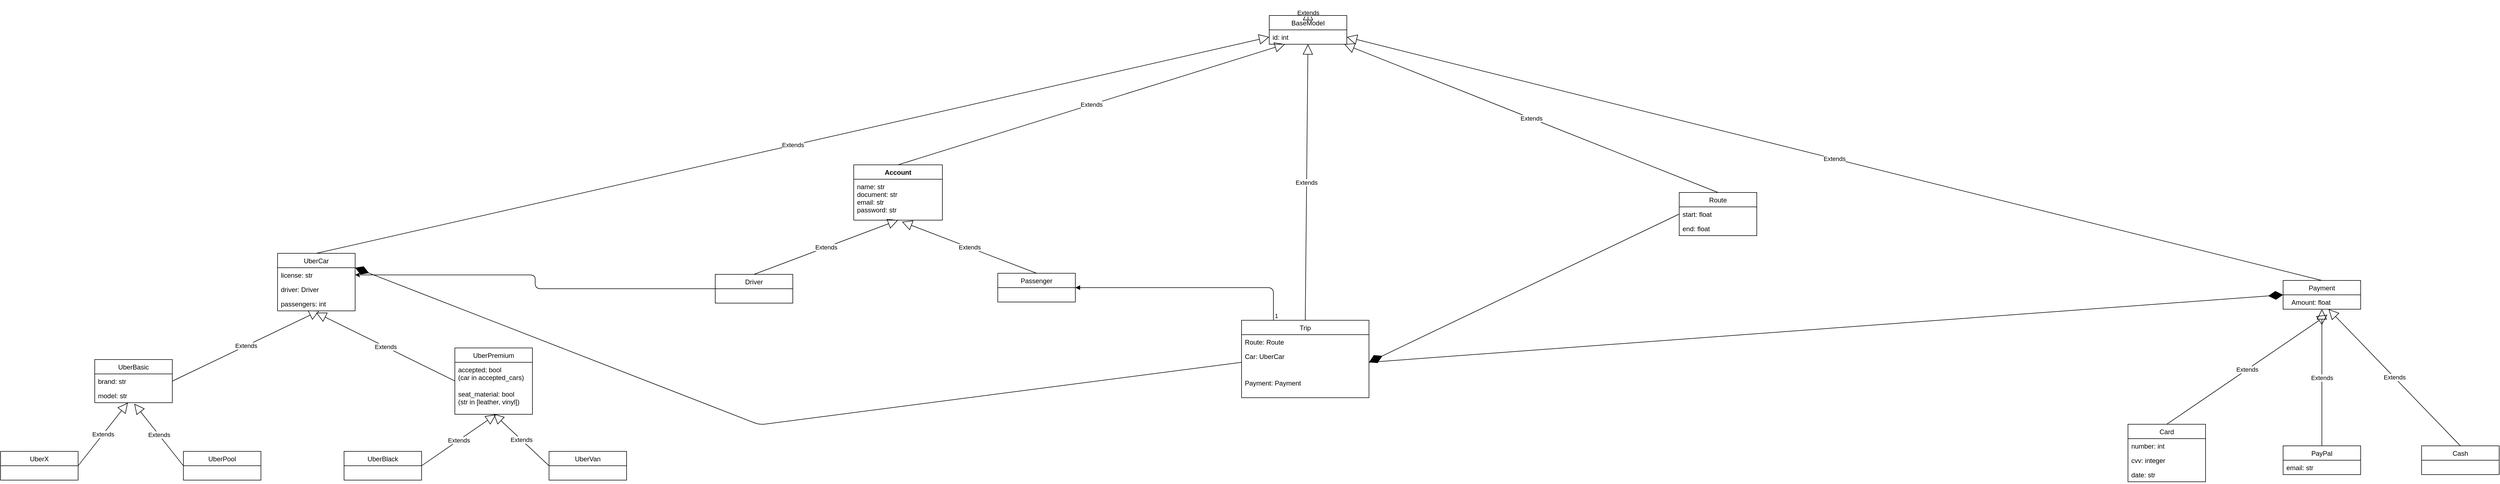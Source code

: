 <mxfile>
    <diagram id="ICdiFUgjnAGmBtB83RKy" name="Page-1">
        <mxGraphModel dx="7883" dy="4320" grid="1" gridSize="10" guides="1" tooltips="1" connect="1" arrows="1" fold="1" page="1" pageScale="1" pageWidth="850" pageHeight="1100" background="none" math="0" shadow="0">
            <root>
                <mxCell id="0"/>
                <mxCell id="1" parent="0"/>
                <mxCell id="19" value="Account" style="swimlane;fontStyle=1;align=center;verticalAlign=top;childLayout=stackLayout;horizontal=1;startSize=26;horizontalStack=0;resizeParent=1;resizeParentMax=0;resizeLast=0;collapsible=1;marginBottom=0;" vertex="1" parent="1">
                    <mxGeometry x="-390" y="280" width="160" height="100" as="geometry"/>
                </mxCell>
                <mxCell id="124" value="Extends" style="endArrow=block;endSize=16;endFill=0;html=1;" edge="1" parent="19" target="16">
                    <mxGeometry width="160" relative="1" as="geometry">
                        <mxPoint x="80" as="sourcePoint"/>
                        <mxPoint x="240" as="targetPoint"/>
                    </mxGeometry>
                </mxCell>
                <mxCell id="20" value="name: str&#10;document: str&#10;email: str&#10;password: str" style="text;strokeColor=none;fillColor=none;align=left;verticalAlign=top;spacingLeft=4;spacingRight=4;overflow=hidden;rotatable=0;points=[[0,0.5],[1,0.5]];portConstraint=eastwest;" vertex="1" parent="19">
                    <mxGeometry y="26" width="160" height="74" as="geometry"/>
                </mxCell>
                <mxCell id="148" style="edgeStyle=orthogonalEdgeStyle;rounded=1;orthogonalLoop=1;jettySize=auto;html=1;entryX=1;entryY=0.5;entryDx=0;entryDy=0;" edge="1" parent="1" source="33" target="83">
                    <mxGeometry relative="1" as="geometry"/>
                </mxCell>
                <mxCell id="33" value="Driver" style="swimlane;fontStyle=0;childLayout=stackLayout;horizontal=1;startSize=26;fillColor=none;horizontalStack=0;resizeParent=1;resizeParentMax=0;resizeLast=0;collapsible=1;marginBottom=0;" vertex="1" parent="1">
                    <mxGeometry x="-640" y="478" width="140" height="52" as="geometry"/>
                </mxCell>
                <mxCell id="37" value="Passenger" style="swimlane;fontStyle=0;childLayout=stackLayout;horizontal=1;startSize=26;fillColor=none;horizontalStack=0;resizeParent=1;resizeParentMax=0;resizeLast=0;collapsible=1;marginBottom=0;" vertex="1" parent="1">
                    <mxGeometry x="-130" y="476" width="140" height="52" as="geometry"/>
                </mxCell>
                <mxCell id="44" value="Payment" style="swimlane;fontStyle=0;childLayout=stackLayout;horizontal=1;startSize=26;fillColor=none;horizontalStack=0;resizeParent=1;resizeParentMax=0;resizeLast=0;collapsible=1;marginBottom=0;" vertex="1" parent="1">
                    <mxGeometry x="2190" y="489" width="140" height="52" as="geometry"/>
                </mxCell>
                <mxCell id="58" value="Card" style="swimlane;fontStyle=0;childLayout=stackLayout;horizontal=1;startSize=26;fillColor=none;horizontalStack=0;resizeParent=1;resizeParentMax=0;resizeLast=0;collapsible=1;marginBottom=0;" vertex="1" parent="1">
                    <mxGeometry x="1910" y="749" width="140" height="104" as="geometry"/>
                </mxCell>
                <mxCell id="59" value="number: int" style="text;strokeColor=none;fillColor=none;align=left;verticalAlign=top;spacingLeft=4;spacingRight=4;overflow=hidden;rotatable=0;points=[[0,0.5],[1,0.5]];portConstraint=eastwest;" vertex="1" parent="58">
                    <mxGeometry y="26" width="140" height="26" as="geometry"/>
                </mxCell>
                <mxCell id="60" value="cvv: integer" style="text;strokeColor=none;fillColor=none;align=left;verticalAlign=top;spacingLeft=4;spacingRight=4;overflow=hidden;rotatable=0;points=[[0,0.5],[1,0.5]];portConstraint=eastwest;" vertex="1" parent="58">
                    <mxGeometry y="52" width="140" height="26" as="geometry"/>
                </mxCell>
                <mxCell id="61" value="date: str" style="text;strokeColor=none;fillColor=none;align=left;verticalAlign=top;spacingLeft=4;spacingRight=4;overflow=hidden;rotatable=0;points=[[0,0.5],[1,0.5]];portConstraint=eastwest;" vertex="1" parent="58">
                    <mxGeometry y="78" width="140" height="26" as="geometry"/>
                </mxCell>
                <mxCell id="62" value="Cash" style="swimlane;fontStyle=0;childLayout=stackLayout;horizontal=1;startSize=26;fillColor=none;horizontalStack=0;resizeParent=1;resizeParentMax=0;resizeLast=0;collapsible=1;marginBottom=0;" vertex="1" parent="1">
                    <mxGeometry x="2440" y="788" width="140" height="52" as="geometry"/>
                </mxCell>
                <mxCell id="66" value="PayPal" style="swimlane;fontStyle=0;childLayout=stackLayout;horizontal=1;startSize=26;fillColor=none;horizontalStack=0;resizeParent=1;resizeParentMax=0;resizeLast=0;collapsible=1;marginBottom=0;" vertex="1" parent="1">
                    <mxGeometry x="2190" y="788" width="140" height="52" as="geometry"/>
                </mxCell>
                <mxCell id="68" value="email: str" style="text;strokeColor=none;fillColor=none;align=left;verticalAlign=top;spacingLeft=4;spacingRight=4;overflow=hidden;rotatable=0;points=[[0,0.5],[1,0.5]];portConstraint=eastwest;" vertex="1" parent="66">
                    <mxGeometry y="26" width="140" height="26" as="geometry"/>
                </mxCell>
                <mxCell id="82" value="UberCar" style="swimlane;fontStyle=0;childLayout=stackLayout;horizontal=1;startSize=26;fillColor=none;horizontalStack=0;resizeParent=1;resizeParentMax=0;resizeLast=0;collapsible=1;marginBottom=0;" vertex="1" parent="1">
                    <mxGeometry x="-1430" y="440" width="140" height="104" as="geometry"/>
                </mxCell>
                <mxCell id="83" value="license: str" style="text;strokeColor=none;fillColor=none;align=left;verticalAlign=top;spacingLeft=4;spacingRight=4;overflow=hidden;rotatable=0;points=[[0,0.5],[1,0.5]];portConstraint=eastwest;" vertex="1" parent="82">
                    <mxGeometry y="26" width="140" height="26" as="geometry"/>
                </mxCell>
                <mxCell id="84" value="driver: Driver" style="text;strokeColor=none;fillColor=none;align=left;verticalAlign=top;spacingLeft=4;spacingRight=4;overflow=hidden;rotatable=0;points=[[0,0.5],[1,0.5]];portConstraint=eastwest;" vertex="1" parent="82">
                    <mxGeometry y="52" width="140" height="26" as="geometry"/>
                </mxCell>
                <mxCell id="85" value="passengers: int" style="text;strokeColor=none;fillColor=none;align=left;verticalAlign=top;spacingLeft=4;spacingRight=4;overflow=hidden;rotatable=0;points=[[0,0.5],[1,0.5]];portConstraint=eastwest;" vertex="1" parent="82">
                    <mxGeometry y="78" width="140" height="26" as="geometry"/>
                </mxCell>
                <mxCell id="86" value="Amount: float" style="text;html=1;align=center;verticalAlign=middle;resizable=0;points=[];autosize=1;" vertex="1" parent="1">
                    <mxGeometry x="2195" y="519" width="90" height="20" as="geometry"/>
                </mxCell>
                <mxCell id="88" value="UberBasic" style="swimlane;fontStyle=0;childLayout=stackLayout;horizontal=1;startSize=26;fillColor=none;horizontalStack=0;resizeParent=1;resizeParentMax=0;resizeLast=0;collapsible=1;marginBottom=0;" vertex="1" parent="1">
                    <mxGeometry x="-1760" y="632" width="140" height="78" as="geometry"/>
                </mxCell>
                <mxCell id="89" value="brand: str" style="text;strokeColor=none;fillColor=none;align=left;verticalAlign=top;spacingLeft=4;spacingRight=4;overflow=hidden;rotatable=0;points=[[0,0.5],[1,0.5]];portConstraint=eastwest;" vertex="1" parent="88">
                    <mxGeometry y="26" width="140" height="26" as="geometry"/>
                </mxCell>
                <mxCell id="90" value="model: str" style="text;strokeColor=none;fillColor=none;align=left;verticalAlign=top;spacingLeft=4;spacingRight=4;overflow=hidden;rotatable=0;points=[[0,0.5],[1,0.5]];portConstraint=eastwest;" vertex="1" parent="88">
                    <mxGeometry y="52" width="140" height="26" as="geometry"/>
                </mxCell>
                <mxCell id="92" value="UberPremium" style="swimlane;fontStyle=0;childLayout=stackLayout;horizontal=1;startSize=26;fillColor=none;horizontalStack=0;resizeParent=1;resizeParentMax=0;resizeLast=0;collapsible=1;marginBottom=0;" vertex="1" parent="1">
                    <mxGeometry x="-1110" y="611" width="140" height="120" as="geometry"/>
                </mxCell>
                <mxCell id="93" value="accepted; bool&#10;(car in accepted_cars) " style="text;strokeColor=none;fillColor=none;align=left;verticalAlign=top;spacingLeft=4;spacingRight=4;overflow=hidden;rotatable=0;points=[[0,0.5],[1,0.5]];portConstraint=eastwest;" vertex="1" parent="92">
                    <mxGeometry y="26" width="140" height="44" as="geometry"/>
                </mxCell>
                <mxCell id="94" value="seat_material: bool&#10;(str in [leather, vinyl])" style="text;strokeColor=none;fillColor=none;align=left;verticalAlign=top;spacingLeft=4;spacingRight=4;overflow=hidden;rotatable=0;points=[[0,0.5],[1,0.5]];portConstraint=eastwest;" vertex="1" parent="92">
                    <mxGeometry y="70" width="140" height="50" as="geometry"/>
                </mxCell>
                <mxCell id="98" value="UberX" style="swimlane;fontStyle=0;childLayout=stackLayout;horizontal=1;startSize=26;fillColor=none;horizontalStack=0;resizeParent=1;resizeParentMax=0;resizeLast=0;collapsible=1;marginBottom=0;" vertex="1" parent="1">
                    <mxGeometry x="-1930" y="798" width="140" height="52" as="geometry"/>
                </mxCell>
                <mxCell id="102" value="UberPool" style="swimlane;fontStyle=0;childLayout=stackLayout;horizontal=1;startSize=26;fillColor=none;horizontalStack=0;resizeParent=1;resizeParentMax=0;resizeLast=0;collapsible=1;marginBottom=0;" vertex="1" parent="1">
                    <mxGeometry x="-1600" y="798" width="140" height="52" as="geometry"/>
                </mxCell>
                <mxCell id="103" value="UberVan" style="swimlane;fontStyle=0;childLayout=stackLayout;horizontal=1;startSize=26;fillColor=none;horizontalStack=0;resizeParent=1;resizeParentMax=0;resizeLast=0;collapsible=1;marginBottom=0;" vertex="1" parent="1">
                    <mxGeometry x="-940" y="798" width="140" height="52" as="geometry"/>
                </mxCell>
                <mxCell id="104" value="UberBlack" style="swimlane;fontStyle=0;childLayout=stackLayout;horizontal=1;startSize=26;fillColor=none;horizontalStack=0;resizeParent=1;resizeParentMax=0;resizeLast=0;collapsible=1;marginBottom=0;" vertex="1" parent="1">
                    <mxGeometry x="-1310" y="798" width="140" height="52" as="geometry"/>
                </mxCell>
                <mxCell id="114" value="Extends" style="endArrow=block;endSize=16;endFill=0;html=1;exitX=1;exitY=0.5;exitDx=0;exitDy=0;entryX=0.53;entryY=1.009;entryDx=0;entryDy=0;entryPerimeter=0;" edge="1" parent="1" source="104" target="94">
                    <mxGeometry width="160" relative="1" as="geometry">
                        <mxPoint x="-1120" y="910" as="sourcePoint"/>
                        <mxPoint x="-1030" y="740" as="targetPoint"/>
                    </mxGeometry>
                </mxCell>
                <mxCell id="115" value="Extends" style="endArrow=block;endSize=16;endFill=0;html=1;exitX=0;exitY=0.5;exitDx=0;exitDy=0;" edge="1" parent="1" source="103">
                    <mxGeometry width="160" relative="1" as="geometry">
                        <mxPoint x="-1150" y="944" as="sourcePoint"/>
                        <mxPoint x="-1040" y="730" as="targetPoint"/>
                    </mxGeometry>
                </mxCell>
                <mxCell id="116" value="Extends" style="endArrow=block;endSize=16;endFill=0;html=1;exitX=0.001;exitY=0.769;exitDx=0;exitDy=0;exitPerimeter=0;entryX=0.497;entryY=1.127;entryDx=0;entryDy=0;entryPerimeter=0;" edge="1" parent="1" source="93" target="85">
                    <mxGeometry width="160" relative="1" as="geometry">
                        <mxPoint x="-1780" y="930" as="sourcePoint"/>
                        <mxPoint x="-1620" y="930" as="targetPoint"/>
                    </mxGeometry>
                </mxCell>
                <mxCell id="117" value="Extends" style="endArrow=block;endSize=16;endFill=0;html=1;exitX=0;exitY=0.5;exitDx=0;exitDy=0;entryX=0.51;entryY=1.077;entryDx=0;entryDy=0;entryPerimeter=0;" edge="1" parent="1" source="102" target="90">
                    <mxGeometry width="160" relative="1" as="geometry">
                        <mxPoint x="-1770" y="860" as="sourcePoint"/>
                        <mxPoint x="-1610" y="860" as="targetPoint"/>
                    </mxGeometry>
                </mxCell>
                <mxCell id="118" value="Extends" style="endArrow=block;endSize=16;endFill=0;html=1;exitX=1;exitY=0.5;exitDx=0;exitDy=0;" edge="1" parent="1" source="98" target="90">
                    <mxGeometry width="160" relative="1" as="geometry">
                        <mxPoint x="-1770" y="848.82" as="sourcePoint"/>
                        <mxPoint x="-1610" y="848.82" as="targetPoint"/>
                    </mxGeometry>
                </mxCell>
                <mxCell id="120" value="Extends" style="endArrow=block;endSize=16;endFill=0;html=1;exitX=1;exitY=0.5;exitDx=0;exitDy=0;entryX=0.539;entryY=0.991;entryDx=0;entryDy=0;entryPerimeter=0;" edge="1" parent="1" source="89" target="85">
                    <mxGeometry width="160" relative="1" as="geometry">
                        <mxPoint x="-1770" y="940" as="sourcePoint"/>
                        <mxPoint x="-1610" y="940" as="targetPoint"/>
                    </mxGeometry>
                </mxCell>
                <mxCell id="122" value="Extends" style="endArrow=block;endSize=16;endFill=0;html=1;exitX=0.5;exitY=0;exitDx=0;exitDy=0;entryX=0;entryY=0.5;entryDx=0;entryDy=0;" edge="1" parent="1" source="82" target="16">
                    <mxGeometry width="160" relative="1" as="geometry">
                        <mxPoint x="-420" y="90" as="sourcePoint"/>
                        <mxPoint x="-260" y="90" as="targetPoint"/>
                    </mxGeometry>
                </mxCell>
                <mxCell id="123" value="Extends" style="endArrow=block;endSize=16;endFill=0;html=1;exitX=0.5;exitY=0;exitDx=0;exitDy=0;entryX=1;entryY=0.5;entryDx=0;entryDy=0;" edge="1" parent="1" source="44" target="16">
                    <mxGeometry width="160" relative="1" as="geometry">
                        <mxPoint x="1000" y="-30" as="sourcePoint"/>
                        <mxPoint x="1160" y="-30" as="targetPoint"/>
                    </mxGeometry>
                </mxCell>
                <mxCell id="125" value="Extends" style="endArrow=block;endSize=16;endFill=0;html=1;exitX=0.5;exitY=0;exitDx=0;exitDy=0;entryX=0.5;entryY=1;entryDx=0;entryDy=0;" edge="1" parent="1" source="66" target="44">
                    <mxGeometry width="160" relative="1" as="geometry">
                        <mxPoint x="2270" y="499" as="sourcePoint"/>
                        <mxPoint x="1620" y="276" as="targetPoint"/>
                    </mxGeometry>
                </mxCell>
                <mxCell id="126" value="Extends" style="endArrow=block;endSize=16;endFill=0;html=1;exitX=0.5;exitY=0;exitDx=0;exitDy=0;entryX=0.5;entryY=1;entryDx=0;entryDy=0;" edge="1" parent="1" source="58">
                    <mxGeometry width="160" relative="1" as="geometry">
                        <mxPoint x="2270" y="798" as="sourcePoint"/>
                        <mxPoint x="2270" y="551" as="targetPoint"/>
                    </mxGeometry>
                </mxCell>
                <mxCell id="127" value="Extends" style="endArrow=block;endSize=16;endFill=0;html=1;exitX=0.5;exitY=0;exitDx=0;exitDy=0;entryX=0.856;entryY=1.1;entryDx=0;entryDy=0;entryPerimeter=0;" edge="1" parent="1" source="62" target="86">
                    <mxGeometry width="160" relative="1" as="geometry">
                        <mxPoint x="2280" y="808" as="sourcePoint"/>
                        <mxPoint x="2280" y="561" as="targetPoint"/>
                    </mxGeometry>
                </mxCell>
                <mxCell id="128" value="Route" style="swimlane;fontStyle=0;childLayout=stackLayout;horizontal=1;startSize=26;fillColor=none;horizontalStack=0;resizeParent=1;resizeParentMax=0;resizeLast=0;collapsible=1;marginBottom=0;" vertex="1" parent="1">
                    <mxGeometry x="1100" y="330" width="140" height="78" as="geometry"/>
                </mxCell>
                <mxCell id="129" value="start: float" style="text;strokeColor=none;fillColor=none;align=left;verticalAlign=top;spacingLeft=4;spacingRight=4;overflow=hidden;rotatable=0;points=[[0,0.5],[1,0.5]];portConstraint=eastwest;" vertex="1" parent="128">
                    <mxGeometry y="26" width="140" height="26" as="geometry"/>
                </mxCell>
                <mxCell id="130" value="end: float" style="text;strokeColor=none;fillColor=none;align=left;verticalAlign=top;spacingLeft=4;spacingRight=4;overflow=hidden;rotatable=0;points=[[0,0.5],[1,0.5]];portConstraint=eastwest;" vertex="1" parent="128">
                    <mxGeometry y="52" width="140" height="26" as="geometry"/>
                </mxCell>
                <mxCell id="132" value="Extends" style="endArrow=block;endSize=16;endFill=0;html=1;exitX=0.5;exitY=0;exitDx=0;exitDy=0;entryX=0.544;entryY=1.039;entryDx=0;entryDy=0;entryPerimeter=0;" edge="1" parent="1" source="37" target="20">
                    <mxGeometry width="160" relative="1" as="geometry">
                        <mxPoint x="-410" y="550" as="sourcePoint"/>
                        <mxPoint x="-250" y="550" as="targetPoint"/>
                    </mxGeometry>
                </mxCell>
                <mxCell id="133" value="Extends" style="endArrow=block;endSize=16;endFill=0;html=1;exitX=0.5;exitY=0;exitDx=0;exitDy=0;" edge="1" parent="1" source="33">
                    <mxGeometry width="160" relative="1" as="geometry">
                        <mxPoint x="-540" y="480" as="sourcePoint"/>
                        <mxPoint x="-310" y="380" as="targetPoint"/>
                    </mxGeometry>
                </mxCell>
                <mxCell id="134" value="Extends" style="endArrow=block;endSize=16;endFill=0;html=1;exitX=0.5;exitY=0;exitDx=0;exitDy=0;" edge="1" parent="1" source="15">
                    <mxGeometry width="160" relative="1" as="geometry">
                        <mxPoint x="360" y="600" as="sourcePoint"/>
                        <mxPoint x="430" as="targetPoint"/>
                    </mxGeometry>
                </mxCell>
                <mxCell id="137" value="Trip" style="swimlane;fontStyle=0;childLayout=stackLayout;horizontal=1;startSize=26;fillColor=none;horizontalStack=0;resizeParent=1;resizeParentMax=0;resizeLast=0;collapsible=1;marginBottom=0;" vertex="1" parent="1">
                    <mxGeometry x="310" y="561" width="230" height="140" as="geometry"/>
                </mxCell>
                <mxCell id="138" value="Route: Route" style="text;strokeColor=none;fillColor=none;align=left;verticalAlign=top;spacingLeft=4;spacingRight=4;overflow=hidden;rotatable=0;points=[[0,0.5],[1,0.5]];portConstraint=eastwest;" vertex="1" parent="137">
                    <mxGeometry y="26" width="230" height="26" as="geometry"/>
                </mxCell>
                <mxCell id="139" value="Car: UberCar" style="text;strokeColor=none;fillColor=none;align=left;verticalAlign=top;spacingLeft=4;spacingRight=4;overflow=hidden;rotatable=0;points=[[0,0.5],[1,0.5]];portConstraint=eastwest;" vertex="1" parent="137">
                    <mxGeometry y="52" width="230" height="48" as="geometry"/>
                </mxCell>
                <mxCell id="140" value="Payment: Payment" style="text;strokeColor=none;fillColor=none;align=left;verticalAlign=top;spacingLeft=4;spacingRight=4;overflow=hidden;rotatable=0;points=[[0,0.5],[1,0.5]];portConstraint=eastwest;" vertex="1" parent="137">
                    <mxGeometry y="100" width="230" height="40" as="geometry"/>
                </mxCell>
                <mxCell id="141" value="Extends" style="endArrow=block;endSize=16;endFill=0;html=1;exitX=0.5;exitY=0;exitDx=0;exitDy=0;" edge="1" parent="1" source="137" target="16">
                    <mxGeometry width="160" relative="1" as="geometry">
                        <mxPoint x="750" y="270" as="sourcePoint"/>
                        <mxPoint x="910" y="270" as="targetPoint"/>
                    </mxGeometry>
                </mxCell>
                <mxCell id="142" value="" style="endArrow=diamondThin;endFill=1;endSize=24;html=1;exitX=0;exitY=0.5;exitDx=0;exitDy=0;entryX=1;entryY=0.5;entryDx=0;entryDy=0;" edge="1" parent="1" source="129" target="139">
                    <mxGeometry width="160" relative="1" as="geometry">
                        <mxPoint x="1090" y="660" as="sourcePoint"/>
                        <mxPoint x="1250" y="660" as="targetPoint"/>
                    </mxGeometry>
                </mxCell>
                <mxCell id="144" value="" style="endArrow=diamondThin;endFill=1;endSize=24;html=1;entryX=0;entryY=0.5;entryDx=0;entryDy=0;exitX=1;exitY=0.5;exitDx=0;exitDy=0;" edge="1" parent="1" source="139" target="44">
                    <mxGeometry width="160" relative="1" as="geometry">
                        <mxPoint x="830" y="730" as="sourcePoint"/>
                        <mxPoint x="1680" y="300" as="targetPoint"/>
                    </mxGeometry>
                </mxCell>
                <mxCell id="145" value="" style="endArrow=diamondThin;endFill=1;endSize=24;html=1;exitX=0;exitY=0.5;exitDx=0;exitDy=0;entryX=1;entryY=0.25;entryDx=0;entryDy=0;" edge="1" parent="1" source="139" target="82">
                    <mxGeometry width="160" relative="1" as="geometry">
                        <mxPoint x="250" y="740" as="sourcePoint"/>
                        <mxPoint x="410" y="740" as="targetPoint"/>
                        <Array as="points">
                            <mxPoint x="-560" y="750"/>
                        </Array>
                    </mxGeometry>
                </mxCell>
                <mxCell id="146" value="" style="endArrow=block;endFill=1;html=1;edgeStyle=orthogonalEdgeStyle;align=left;verticalAlign=top;exitX=0.25;exitY=0;exitDx=0;exitDy=0;entryX=1;entryY=0.5;entryDx=0;entryDy=0;" edge="1" parent="1" source="137" target="37">
                    <mxGeometry x="-1" relative="1" as="geometry">
                        <mxPoint x="140" y="700" as="sourcePoint"/>
                        <mxPoint x="300" y="700" as="targetPoint"/>
                    </mxGeometry>
                </mxCell>
                <mxCell id="147" value="1" style="edgeLabel;resizable=0;html=1;align=left;verticalAlign=bottom;" connectable="0" vertex="1" parent="146">
                    <mxGeometry x="-1" relative="1" as="geometry"/>
                </mxCell>
                <mxCell id="15" value="BaseModel" style="swimlane;fontStyle=0;childLayout=stackLayout;horizontal=1;startSize=26;fillColor=none;horizontalStack=0;resizeParent=1;resizeParentMax=0;resizeLast=0;collapsible=1;marginBottom=0;" vertex="1" parent="1">
                    <mxGeometry x="360" y="10" width="140" height="52" as="geometry"/>
                </mxCell>
                <mxCell id="16" value="id: int" style="text;strokeColor=none;fillColor=none;align=left;verticalAlign=top;spacingLeft=4;spacingRight=4;overflow=hidden;rotatable=0;points=[[0,0.5],[1,0.5]];portConstraint=eastwest;" vertex="1" parent="15">
                    <mxGeometry y="26" width="140" height="26" as="geometry"/>
                </mxCell>
                <mxCell id="152" value="Extends" style="endArrow=block;endSize=16;endFill=0;html=1;exitX=0.5;exitY=0;exitDx=0;exitDy=0;" edge="1" parent="1" source="128" target="15">
                    <mxGeometry width="160" relative="1" as="geometry">
                        <mxPoint x="1170" y="330" as="sourcePoint"/>
                        <mxPoint x="430" as="targetPoint"/>
                    </mxGeometry>
                </mxCell>
            </root>
        </mxGraphModel>
    </diagram>
</mxfile>